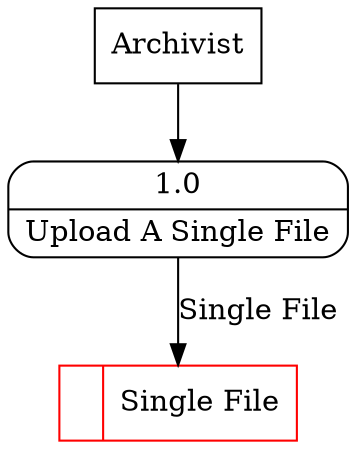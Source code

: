 digraph dfd2{ 
node[shape=record]
200 [label="<f0>  |<f1> Single File " color=red];
201 [label="Archivist" shape=box];
202 [label="{<f0> 1.0|<f1> Upload A Single File }" shape=Mrecord];
201 -> 202
202 -> 200 [label="Single File"]
}